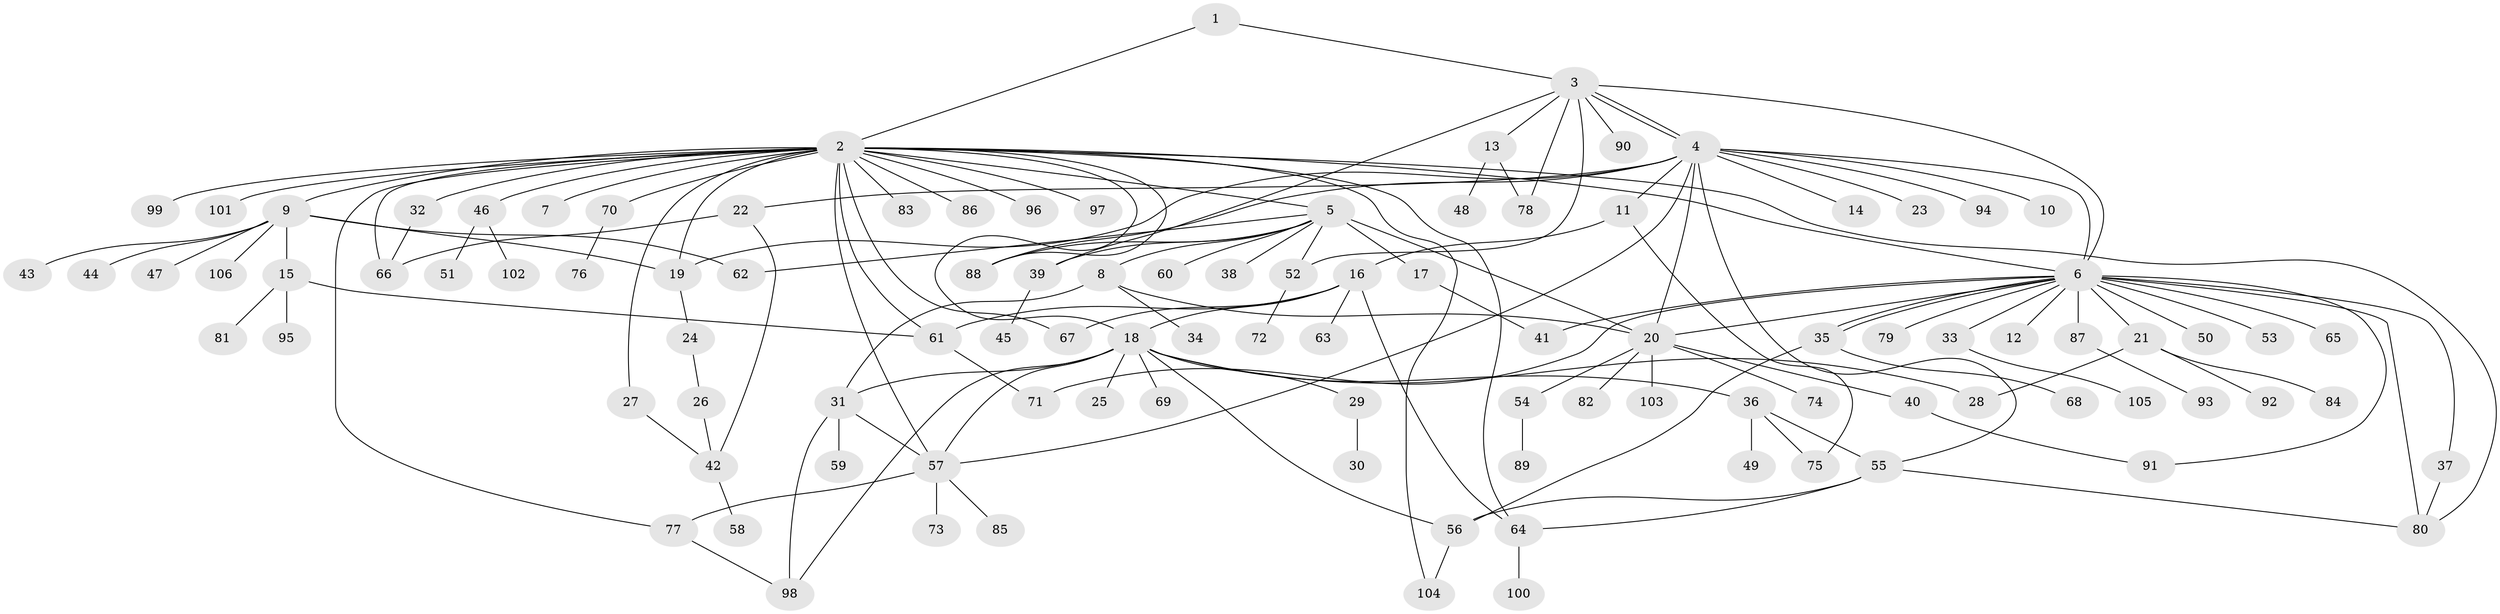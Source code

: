// coarse degree distribution, {2: 0.22666666666666666, 23: 0.013333333333333334, 7: 0.04, 12: 0.013333333333333334, 9: 0.013333333333333334, 16: 0.013333333333333334, 1: 0.4266666666666667, 3: 0.12, 4: 0.09333333333333334, 10: 0.013333333333333334, 8: 0.013333333333333334, 6: 0.013333333333333334}
// Generated by graph-tools (version 1.1) at 2025/50/03/04/25 22:50:22]
// undirected, 106 vertices, 149 edges
graph export_dot {
  node [color=gray90,style=filled];
  1;
  2;
  3;
  4;
  5;
  6;
  7;
  8;
  9;
  10;
  11;
  12;
  13;
  14;
  15;
  16;
  17;
  18;
  19;
  20;
  21;
  22;
  23;
  24;
  25;
  26;
  27;
  28;
  29;
  30;
  31;
  32;
  33;
  34;
  35;
  36;
  37;
  38;
  39;
  40;
  41;
  42;
  43;
  44;
  45;
  46;
  47;
  48;
  49;
  50;
  51;
  52;
  53;
  54;
  55;
  56;
  57;
  58;
  59;
  60;
  61;
  62;
  63;
  64;
  65;
  66;
  67;
  68;
  69;
  70;
  71;
  72;
  73;
  74;
  75;
  76;
  77;
  78;
  79;
  80;
  81;
  82;
  83;
  84;
  85;
  86;
  87;
  88;
  89;
  90;
  91;
  92;
  93;
  94;
  95;
  96;
  97;
  98;
  99;
  100;
  101;
  102;
  103;
  104;
  105;
  106;
  1 -- 2;
  1 -- 3;
  2 -- 5;
  2 -- 6;
  2 -- 7;
  2 -- 9;
  2 -- 18;
  2 -- 19;
  2 -- 27;
  2 -- 32;
  2 -- 46;
  2 -- 57;
  2 -- 61;
  2 -- 64;
  2 -- 66;
  2 -- 67;
  2 -- 70;
  2 -- 77;
  2 -- 80;
  2 -- 83;
  2 -- 86;
  2 -- 88;
  2 -- 96;
  2 -- 97;
  2 -- 99;
  2 -- 101;
  2 -- 104;
  3 -- 4;
  3 -- 4;
  3 -- 6;
  3 -- 13;
  3 -- 39;
  3 -- 52;
  3 -- 78;
  3 -- 90;
  4 -- 6;
  4 -- 10;
  4 -- 11;
  4 -- 14;
  4 -- 19;
  4 -- 20;
  4 -- 22;
  4 -- 23;
  4 -- 55;
  4 -- 57;
  4 -- 88;
  4 -- 94;
  5 -- 8;
  5 -- 17;
  5 -- 20;
  5 -- 38;
  5 -- 39;
  5 -- 52;
  5 -- 60;
  5 -- 62;
  5 -- 88;
  6 -- 12;
  6 -- 20;
  6 -- 21;
  6 -- 33;
  6 -- 35;
  6 -- 35;
  6 -- 37;
  6 -- 41;
  6 -- 50;
  6 -- 53;
  6 -- 65;
  6 -- 71;
  6 -- 79;
  6 -- 80;
  6 -- 87;
  6 -- 91;
  8 -- 20;
  8 -- 31;
  8 -- 34;
  9 -- 15;
  9 -- 19;
  9 -- 43;
  9 -- 44;
  9 -- 47;
  9 -- 62;
  9 -- 106;
  11 -- 16;
  11 -- 75;
  13 -- 48;
  13 -- 78;
  15 -- 61;
  15 -- 81;
  15 -- 95;
  16 -- 18;
  16 -- 61;
  16 -- 63;
  16 -- 64;
  16 -- 67;
  17 -- 41;
  18 -- 25;
  18 -- 28;
  18 -- 29;
  18 -- 31;
  18 -- 36;
  18 -- 56;
  18 -- 57;
  18 -- 69;
  18 -- 98;
  19 -- 24;
  20 -- 40;
  20 -- 54;
  20 -- 74;
  20 -- 82;
  20 -- 103;
  21 -- 28;
  21 -- 84;
  21 -- 92;
  22 -- 42;
  22 -- 66;
  24 -- 26;
  26 -- 42;
  27 -- 42;
  29 -- 30;
  31 -- 57;
  31 -- 59;
  31 -- 98;
  32 -- 66;
  33 -- 105;
  35 -- 56;
  35 -- 68;
  36 -- 49;
  36 -- 55;
  36 -- 75;
  37 -- 80;
  39 -- 45;
  40 -- 91;
  42 -- 58;
  46 -- 51;
  46 -- 102;
  52 -- 72;
  54 -- 89;
  55 -- 56;
  55 -- 64;
  55 -- 80;
  56 -- 104;
  57 -- 73;
  57 -- 77;
  57 -- 85;
  61 -- 71;
  64 -- 100;
  70 -- 76;
  77 -- 98;
  87 -- 93;
}

